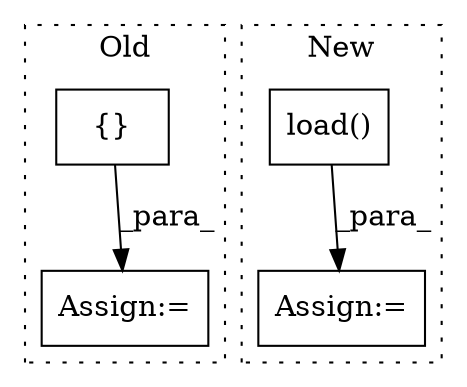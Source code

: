 digraph G {
subgraph cluster0 {
1 [label="{}" a="59" s="2622,2633" l="1,0" shape="box"];
4 [label="Assign:=" a="68" s="2519" l="3" shape="box"];
label = "Old";
style="dotted";
}
subgraph cluster1 {
2 [label="load()" a="75" s="3291,3317" l="11,21" shape="box"];
3 [label="Assign:=" a="68" s="3288" l="3" shape="box"];
label = "New";
style="dotted";
}
1 -> 4 [label="_para_"];
2 -> 3 [label="_para_"];
}